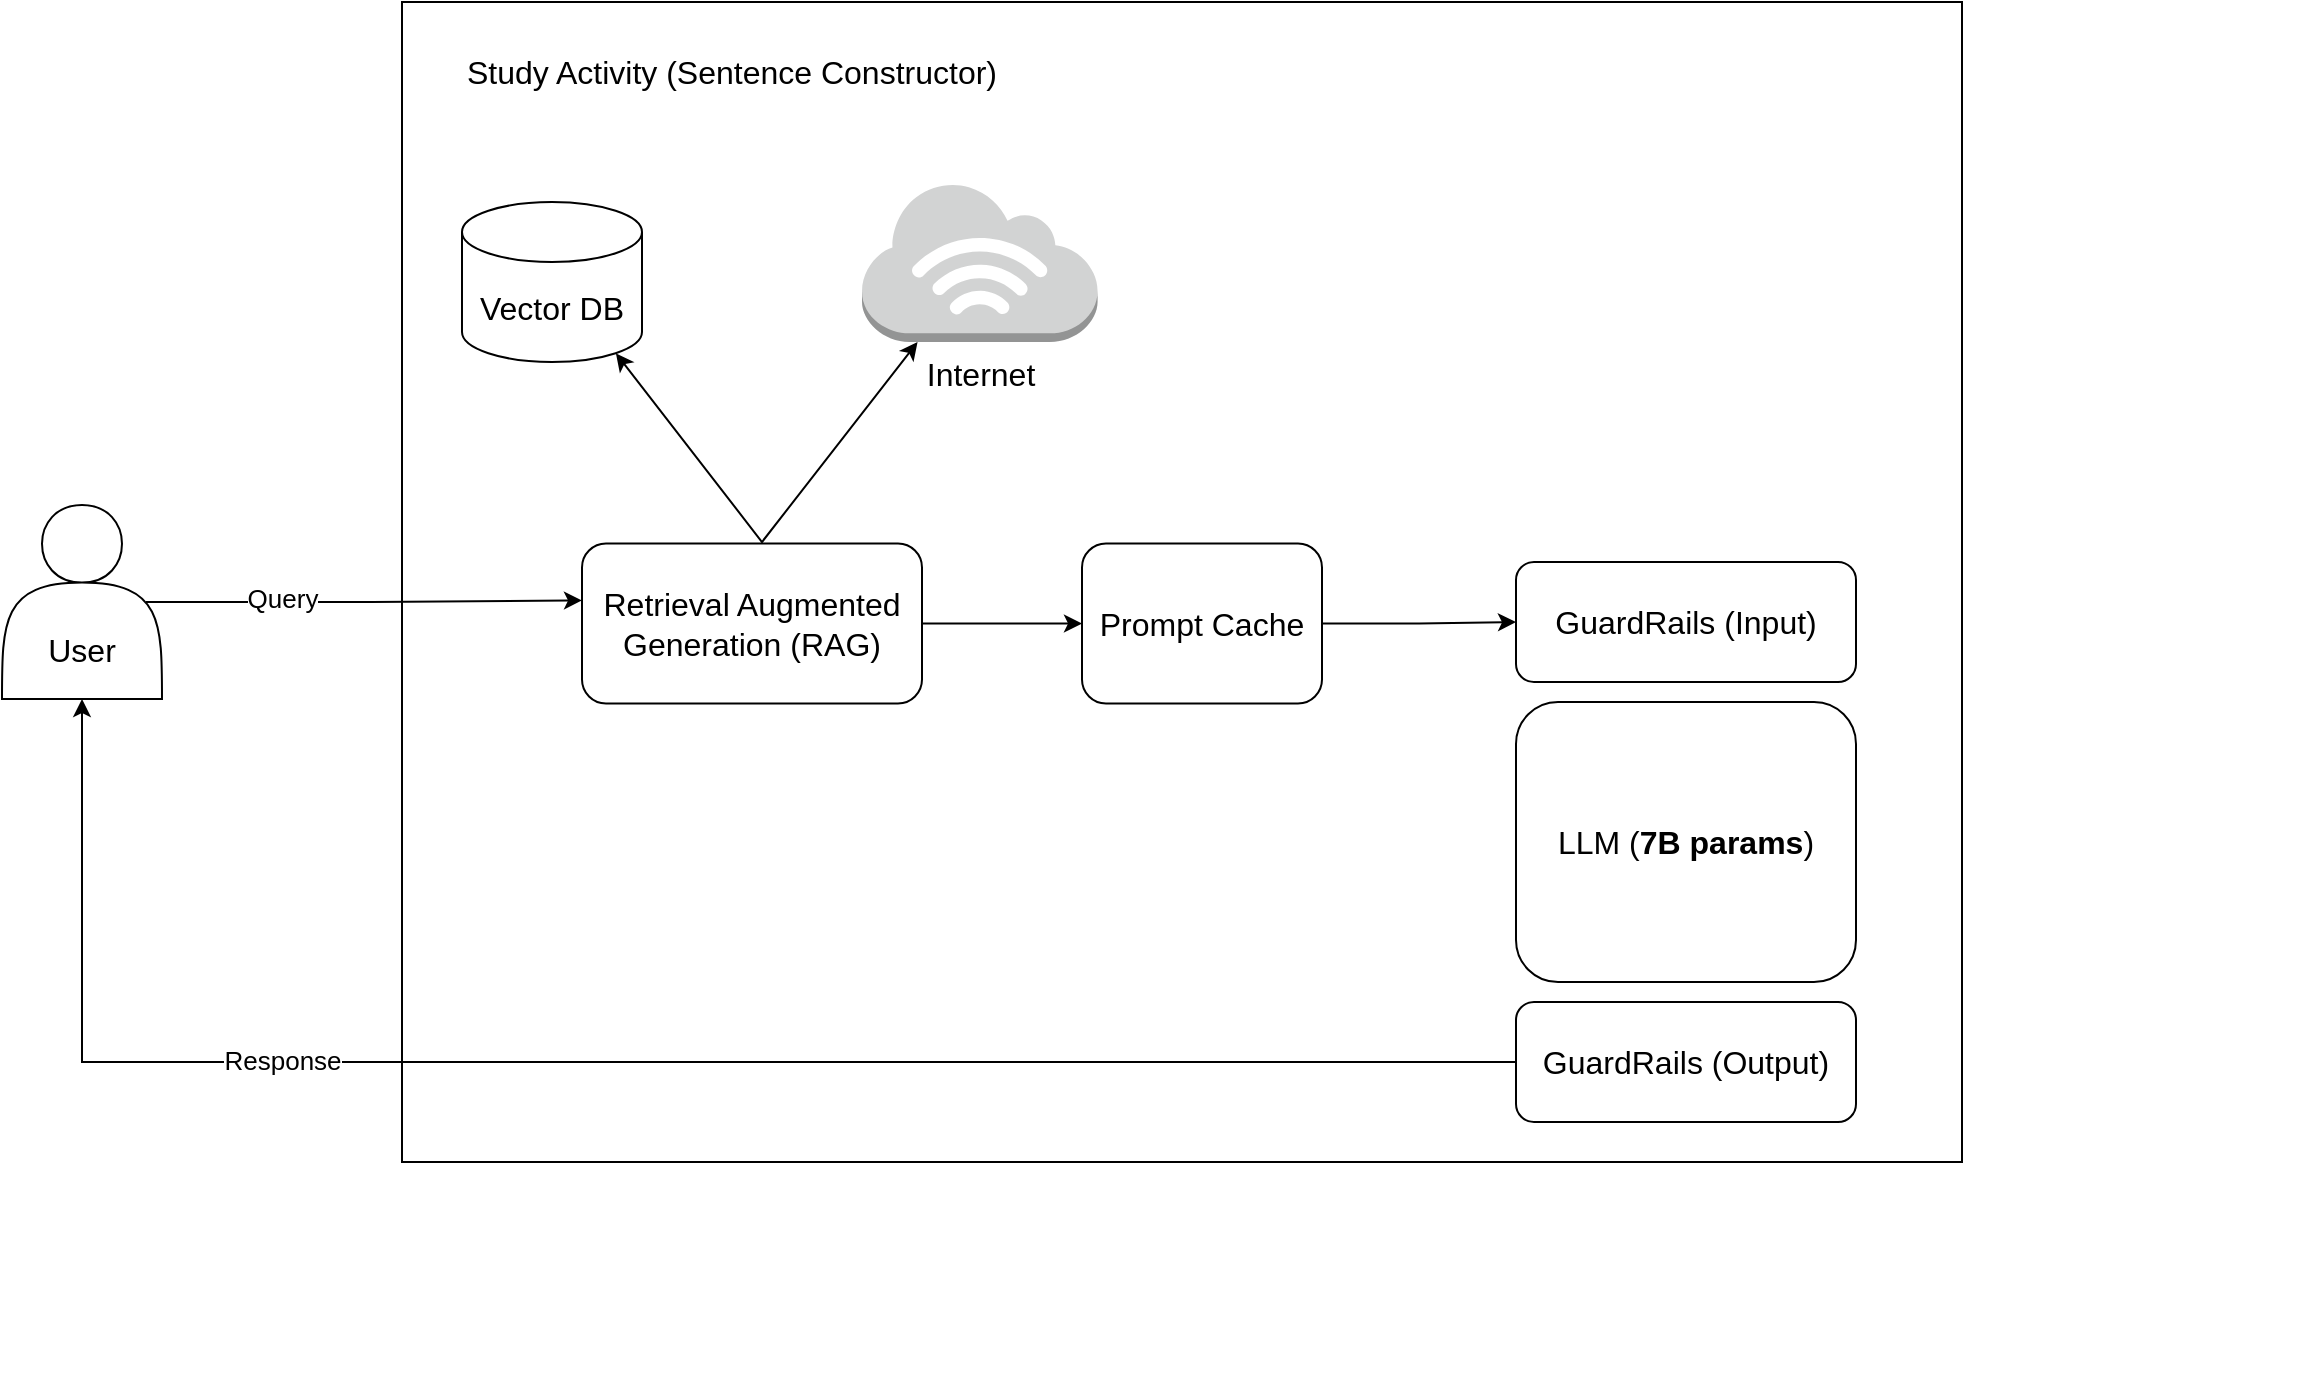 <mxfile version="26.0.8">
  <diagram name="Page-1" id="-1ISzlzeNknX4xyFSZao">
    <mxGraphModel dx="1687" dy="2228" grid="1" gridSize="10" guides="1" tooltips="1" connect="1" arrows="1" fold="1" page="1" pageScale="1" pageWidth="827" pageHeight="1169" math="0" shadow="0">
      <root>
        <mxCell id="0" />
        <mxCell id="1" parent="0" />
        <mxCell id="Yte8neQCkW-9nHc0qt5o-48" value="" style="rounded=0;whiteSpace=wrap;html=1;fillColor=none;strokeWidth=1;" vertex="1" parent="1">
          <mxGeometry x="310" y="-10" width="780" height="580" as="geometry" />
        </mxCell>
        <mxCell id="Yte8neQCkW-9nHc0qt5o-10" value="" style="group" vertex="1" connectable="0" parent="1">
          <mxGeometry x="110" y="241.5" width="1160" height="440" as="geometry" />
        </mxCell>
        <mxCell id="Yte8neQCkW-9nHc0qt5o-8" value="" style="shape=actor;whiteSpace=wrap;html=1;" vertex="1" parent="Yte8neQCkW-9nHc0qt5o-10">
          <mxGeometry width="80" height="97" as="geometry" />
        </mxCell>
        <mxCell id="Yte8neQCkW-9nHc0qt5o-9" value="&lt;span style=&quot;font-size: 16px;&quot;&gt;User&lt;/span&gt;" style="text;html=1;align=center;verticalAlign=middle;whiteSpace=wrap;rounded=0;" vertex="1" parent="Yte8neQCkW-9nHc0qt5o-10">
          <mxGeometry x="10" y="57" width="60" height="30" as="geometry" />
        </mxCell>
        <mxCell id="Yte8neQCkW-9nHc0qt5o-20" value="&lt;font style=&quot;font-size: 16px;&quot;&gt;Retrieval Augmented Generation (RAG)&lt;/font&gt;" style="rounded=1;whiteSpace=wrap;html=1;" vertex="1" parent="Yte8neQCkW-9nHc0qt5o-10">
          <mxGeometry x="290" y="19.25" width="170" height="80" as="geometry" />
        </mxCell>
        <mxCell id="Yte8neQCkW-9nHc0qt5o-15" style="edgeStyle=orthogonalEdgeStyle;rounded=0;orthogonalLoop=1;jettySize=auto;html=1;entryX=0;entryY=0.356;entryDx=0;entryDy=0;entryPerimeter=0;exitX=0.9;exitY=0.5;exitDx=0;exitDy=0;exitPerimeter=0;" edge="1" parent="Yte8neQCkW-9nHc0qt5o-10" source="Yte8neQCkW-9nHc0qt5o-8" target="Yte8neQCkW-9nHc0qt5o-20">
          <mxGeometry relative="1" as="geometry">
            <mxPoint x="80" y="48.5" as="sourcePoint" />
            <mxPoint x="250.34" y="48.63" as="targetPoint" />
          </mxGeometry>
        </mxCell>
        <mxCell id="Yte8neQCkW-9nHc0qt5o-18" value="Query" style="edgeLabel;html=1;align=center;verticalAlign=middle;resizable=0;points=[];fontSize=13;" vertex="1" connectable="0" parent="Yte8neQCkW-9nHc0qt5o-15">
          <mxGeometry x="0.616" y="1" relative="1" as="geometry">
            <mxPoint x="-108" as="offset" />
          </mxGeometry>
        </mxCell>
        <mxCell id="Yte8neQCkW-9nHc0qt5o-22" value="&lt;font style=&quot;font-size: 16px;&quot;&gt;Vector DB&lt;/font&gt;" style="shape=cylinder3;whiteSpace=wrap;html=1;boundedLbl=1;backgroundOutline=1;size=15;" vertex="1" parent="1">
          <mxGeometry x="340" y="90" width="90" height="80" as="geometry" />
        </mxCell>
        <mxCell id="Yte8neQCkW-9nHc0qt5o-25" value="&lt;font style=&quot;font-size: 16px;&quot;&gt;Internet&lt;/font&gt;" style="outlineConnect=0;dashed=0;verticalLabelPosition=bottom;verticalAlign=top;align=center;html=1;shape=mxgraph.aws3.internet_3;fillColor=#D2D3D3;gradientColor=none;" vertex="1" parent="1">
          <mxGeometry x="540" y="80" width="117.78" height="80" as="geometry" />
        </mxCell>
        <mxCell id="Yte8neQCkW-9nHc0qt5o-11" value="" style="group" vertex="1" connectable="0" parent="1">
          <mxGeometry x="867" y="340" width="170" height="140" as="geometry" />
        </mxCell>
        <mxCell id="Yte8neQCkW-9nHc0qt5o-2" value="&lt;div&gt;&lt;span style=&quot;font-size: 16px;&quot;&gt;LLM (&lt;b&gt;7B params&lt;/b&gt;)&lt;/span&gt;&lt;/div&gt;" style="rounded=1;whiteSpace=wrap;html=1;" vertex="1" parent="Yte8neQCkW-9nHc0qt5o-11">
          <mxGeometry width="170" height="140" as="geometry" />
        </mxCell>
        <mxCell id="Yte8neQCkW-9nHc0qt5o-29" value="" style="endArrow=classic;html=1;rounded=0;entryX=0.855;entryY=1;entryDx=0;entryDy=-4.35;entryPerimeter=0;startArrow=classic;startFill=1;" edge="1" parent="1" source="Yte8neQCkW-9nHc0qt5o-25" target="Yte8neQCkW-9nHc0qt5o-22">
          <mxGeometry width="50" height="50" relative="1" as="geometry">
            <mxPoint x="490" y="160" as="sourcePoint" />
            <mxPoint x="470" y="250" as="targetPoint" />
            <Array as="points">
              <mxPoint x="490" y="260" />
            </Array>
          </mxGeometry>
        </mxCell>
        <mxCell id="Yte8neQCkW-9nHc0qt5o-14" style="edgeStyle=orthogonalEdgeStyle;rounded=0;orthogonalLoop=1;jettySize=auto;html=1;entryX=0.5;entryY=1;entryDx=0;entryDy=0;exitX=0;exitY=0.5;exitDx=0;exitDy=0;" edge="1" parent="1" source="Yte8neQCkW-9nHc0qt5o-40" target="Yte8neQCkW-9nHc0qt5o-8">
          <mxGeometry relative="1" as="geometry">
            <mxPoint x="660" y="410" as="sourcePoint" />
            <mxPoint x="200" y="380" as="targetPoint" />
            <Array as="points">
              <mxPoint x="150" y="520" />
            </Array>
          </mxGeometry>
        </mxCell>
        <mxCell id="Yte8neQCkW-9nHc0qt5o-19" value="Response" style="edgeLabel;html=1;align=center;verticalAlign=middle;resizable=0;points=[];fontSize=13;" vertex="1" connectable="0" parent="Yte8neQCkW-9nHc0qt5o-14">
          <mxGeometry x="0.166" y="1" relative="1" as="geometry">
            <mxPoint x="-93" y="-2" as="offset" />
          </mxGeometry>
        </mxCell>
        <mxCell id="Yte8neQCkW-9nHc0qt5o-40" value="&lt;font style=&quot;font-size: 16px;&quot;&gt;GuardRails (Output)&lt;/font&gt;" style="rounded=1;whiteSpace=wrap;html=1;" vertex="1" parent="1">
          <mxGeometry x="867" y="490" width="170" height="60" as="geometry" />
        </mxCell>
        <mxCell id="Yte8neQCkW-9nHc0qt5o-39" value="&lt;font style=&quot;font-size: 16px;&quot;&gt;GuardRails (Input)&lt;/font&gt;" style="rounded=1;whiteSpace=wrap;html=1;" vertex="1" parent="1">
          <mxGeometry x="867" y="270" width="170" height="60" as="geometry" />
        </mxCell>
        <mxCell id="Yte8neQCkW-9nHc0qt5o-44" style="edgeStyle=orthogonalEdgeStyle;rounded=0;orthogonalLoop=1;jettySize=auto;html=1;exitX=1;exitY=0.5;exitDx=0;exitDy=0;entryX=0;entryY=0.5;entryDx=0;entryDy=0;" edge="1" parent="1" source="Yte8neQCkW-9nHc0qt5o-41" target="Yte8neQCkW-9nHc0qt5o-39">
          <mxGeometry relative="1" as="geometry" />
        </mxCell>
        <mxCell id="Yte8neQCkW-9nHc0qt5o-41" value="&lt;font style=&quot;font-size: 16px;&quot;&gt;Prompt Cache&lt;/font&gt;" style="rounded=1;whiteSpace=wrap;html=1;" vertex="1" parent="1">
          <mxGeometry x="650" y="260.75" width="120" height="80" as="geometry" />
        </mxCell>
        <mxCell id="Yte8neQCkW-9nHc0qt5o-43" style="edgeStyle=orthogonalEdgeStyle;rounded=0;orthogonalLoop=1;jettySize=auto;html=1;exitX=1;exitY=0.5;exitDx=0;exitDy=0;entryX=0;entryY=0.5;entryDx=0;entryDy=0;" edge="1" parent="1" source="Yte8neQCkW-9nHc0qt5o-20" target="Yte8neQCkW-9nHc0qt5o-41">
          <mxGeometry relative="1" as="geometry" />
        </mxCell>
        <mxCell id="Yte8neQCkW-9nHc0qt5o-45" value="&lt;span style=&quot;font-size: 16px;&quot;&gt;Study Activity (Sentence Constructor)&lt;/span&gt;" style="text;html=1;align=center;verticalAlign=middle;whiteSpace=wrap;rounded=0;" vertex="1" parent="1">
          <mxGeometry x="330" y="10" width="290" height="30" as="geometry" />
        </mxCell>
      </root>
    </mxGraphModel>
  </diagram>
</mxfile>
